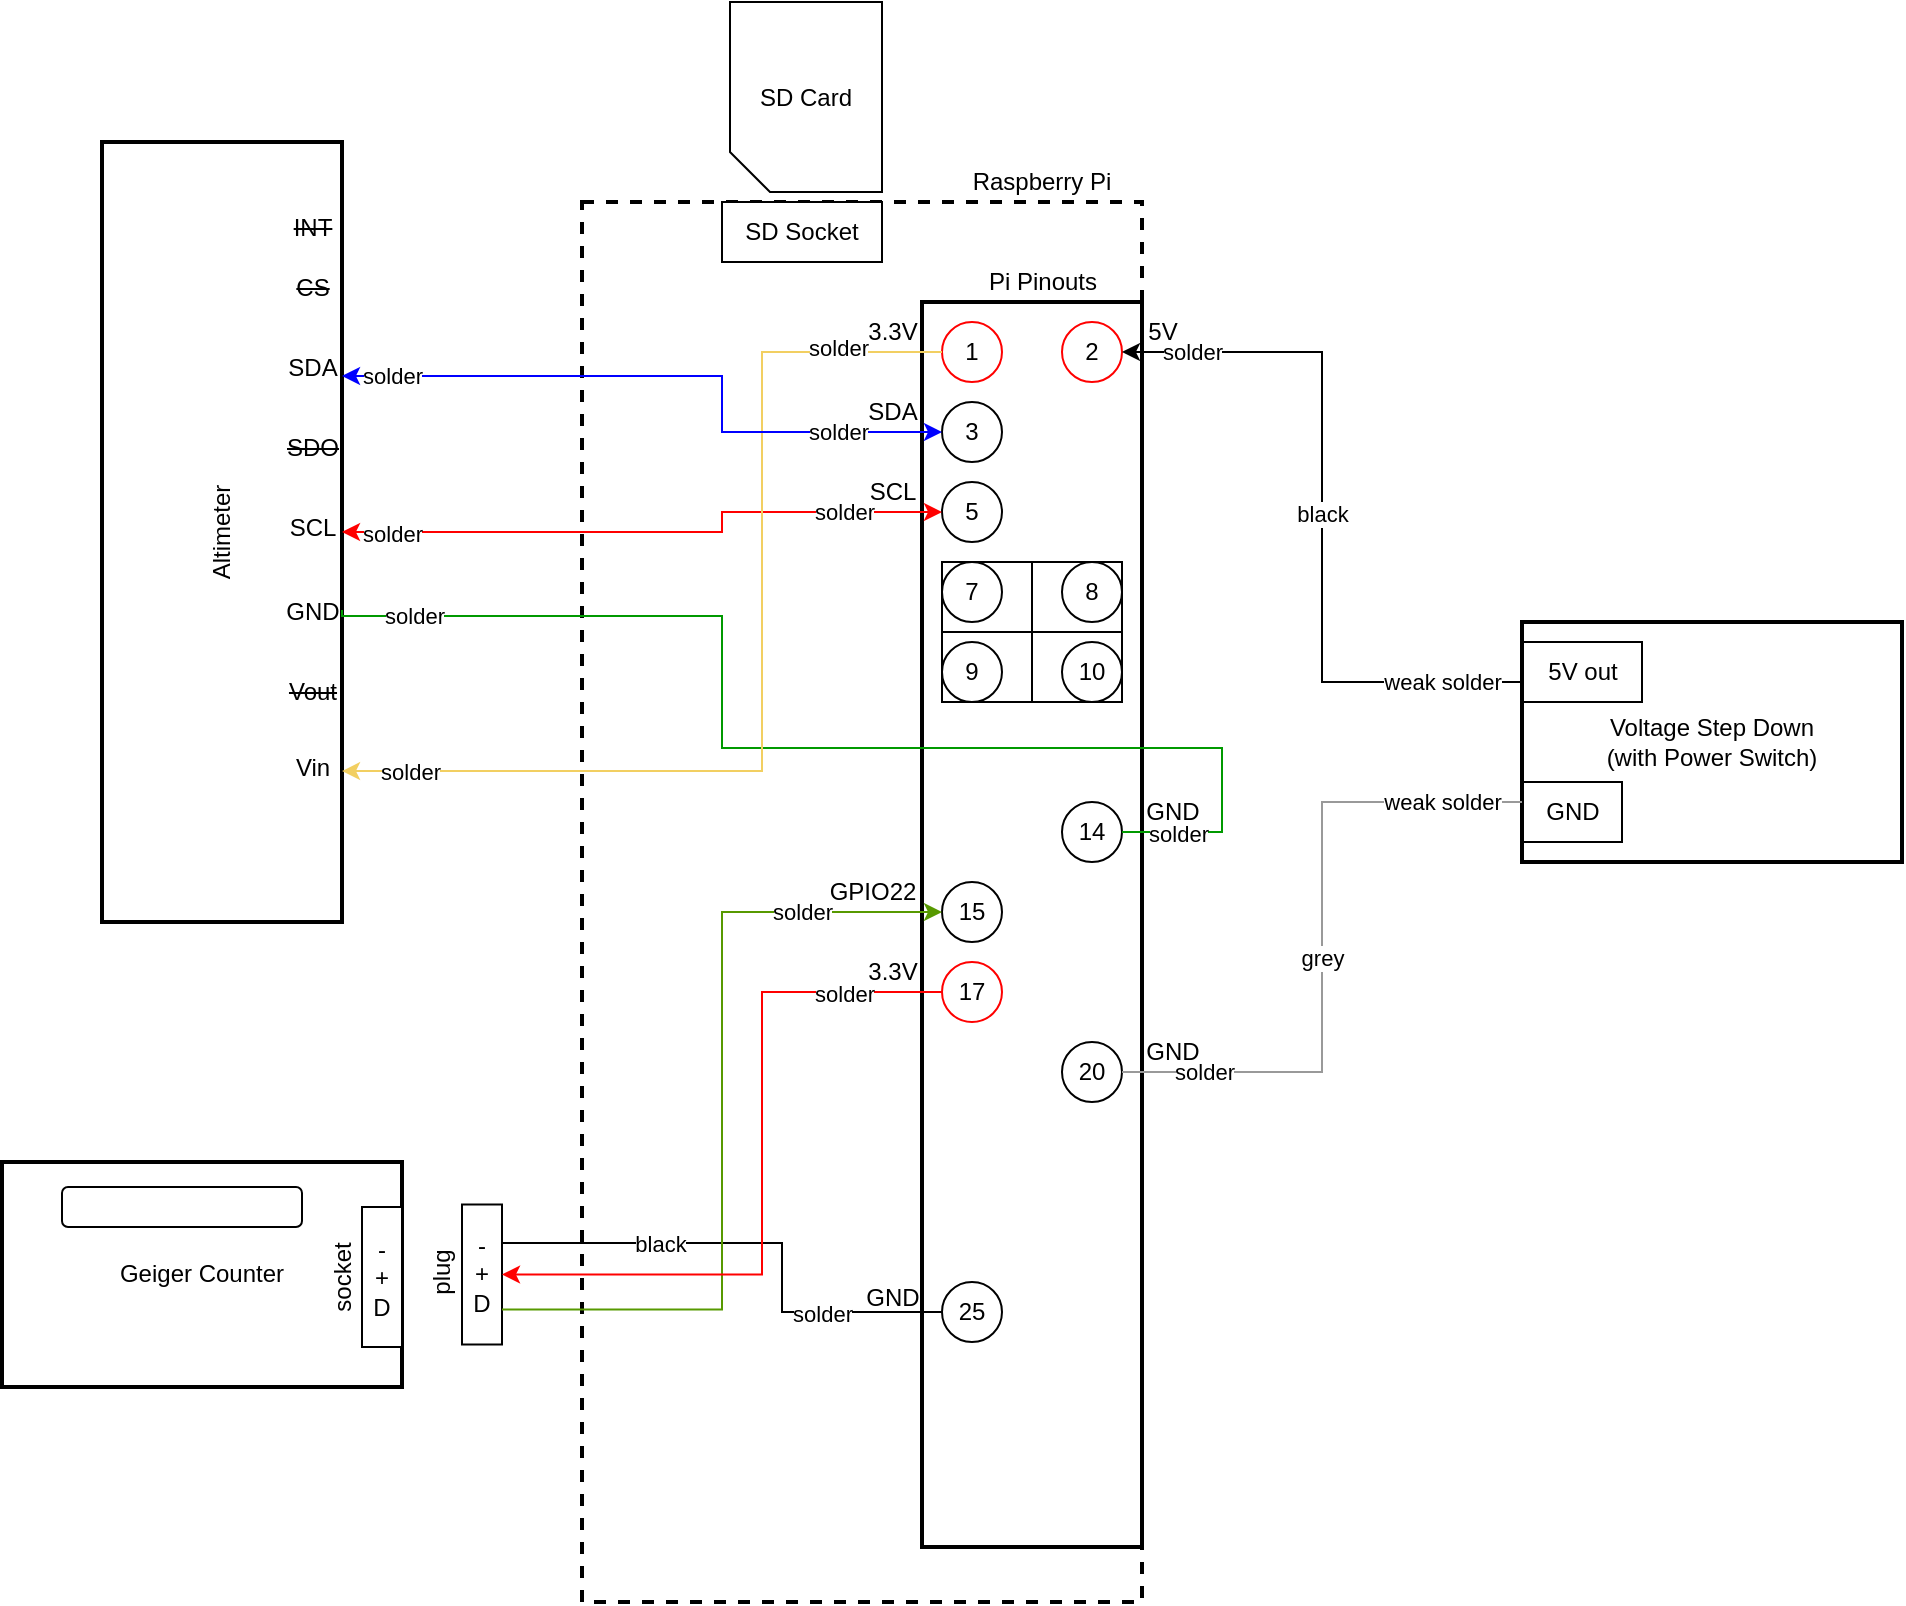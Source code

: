 <mxfile version="24.4.8" type="device">
  <diagram name="Page-1" id="16e2658f-23c8-b752-8be9-c03fbebb8bbe">
    <mxGraphModel dx="1026" dy="659" grid="1" gridSize="10" guides="1" tooltips="1" connect="1" arrows="1" fold="1" page="1" pageScale="1" pageWidth="1100" pageHeight="850" background="none" math="0" shadow="0">
      <root>
        <mxCell id="0" />
        <mxCell id="1" parent="0" />
        <mxCell id="DTEQzRUjmAOOLGA9nSvv-15" value="" style="group" parent="1" vertex="1" connectable="0">
          <mxGeometry x="320" y="100" width="320" height="720" as="geometry" />
        </mxCell>
        <mxCell id="DTEQzRUjmAOOLGA9nSvv-14" value="" style="group" parent="DTEQzRUjmAOOLGA9nSvv-15" vertex="1" connectable="0">
          <mxGeometry width="280" height="720" as="geometry" />
        </mxCell>
        <mxCell id="DTEQzRUjmAOOLGA9nSvv-8" value="" style="rounded=0;whiteSpace=wrap;html=1;dashed=1;strokeWidth=2;" parent="DTEQzRUjmAOOLGA9nSvv-14" vertex="1">
          <mxGeometry y="20" width="280" height="700" as="geometry" />
        </mxCell>
        <mxCell id="DTEQzRUjmAOOLGA9nSvv-11" value="Raspberry Pi" style="text;html=1;align=center;verticalAlign=middle;whiteSpace=wrap;rounded=0;" parent="DTEQzRUjmAOOLGA9nSvv-14" vertex="1">
          <mxGeometry x="190" width="80" height="20" as="geometry" />
        </mxCell>
        <mxCell id="DTEQzRUjmAOOLGA9nSvv-12" value="SD Socket" style="rounded=0;whiteSpace=wrap;html=1;" parent="DTEQzRUjmAOOLGA9nSvv-14" vertex="1">
          <mxGeometry x="70" y="20" width="80" height="30" as="geometry" />
        </mxCell>
        <mxCell id="l7NtF2umZ_qrGKWd3am9-107" value="" style="group" parent="DTEQzRUjmAOOLGA9nSvv-15" vertex="1" connectable="0">
          <mxGeometry x="110" y="40" width="210" height="652.5" as="geometry" />
        </mxCell>
        <mxCell id="l7NtF2umZ_qrGKWd3am9-41" value="5V" style="text;html=1;align=center;verticalAlign=middle;resizable=0;points=[];autosize=1;strokeColor=none;fillColor=none;" parent="l7NtF2umZ_qrGKWd3am9-107" vertex="1">
          <mxGeometry x="160" y="30" width="40" height="30" as="geometry" />
        </mxCell>
        <mxCell id="l7NtF2umZ_qrGKWd3am9-46" value="GND" style="text;html=1;align=center;verticalAlign=middle;resizable=0;points=[];autosize=1;strokeColor=none;fillColor=none;" parent="l7NtF2umZ_qrGKWd3am9-107" vertex="1">
          <mxGeometry x="160" y="390" width="50" height="30" as="geometry" />
        </mxCell>
        <mxCell id="l7NtF2umZ_qrGKWd3am9-57" value="3.3V" style="text;html=1;align=center;verticalAlign=middle;resizable=0;points=[];autosize=1;strokeColor=none;fillColor=none;" parent="l7NtF2umZ_qrGKWd3am9-107" vertex="1">
          <mxGeometry x="20" y="30" width="50" height="30" as="geometry" />
        </mxCell>
        <mxCell id="l7NtF2umZ_qrGKWd3am9-71" value="SCL" style="text;html=1;align=center;verticalAlign=middle;resizable=0;points=[];autosize=1;strokeColor=none;fillColor=none;" parent="l7NtF2umZ_qrGKWd3am9-107" vertex="1">
          <mxGeometry x="20" y="110" width="50" height="30" as="geometry" />
        </mxCell>
        <mxCell id="l7NtF2umZ_qrGKWd3am9-76" value="SDA" style="text;html=1;align=center;verticalAlign=middle;resizable=0;points=[];autosize=1;strokeColor=none;fillColor=none;" parent="l7NtF2umZ_qrGKWd3am9-107" vertex="1">
          <mxGeometry x="20" y="70" width="50" height="30" as="geometry" />
        </mxCell>
        <mxCell id="l7NtF2umZ_qrGKWd3am9-89" value="GPIO22" style="text;html=1;align=center;verticalAlign=middle;resizable=0;points=[];autosize=1;strokeColor=none;fillColor=none;" parent="l7NtF2umZ_qrGKWd3am9-107" vertex="1">
          <mxGeometry y="310" width="70" height="30" as="geometry" />
        </mxCell>
        <mxCell id="l7NtF2umZ_qrGKWd3am9-94" value="3.3V" style="text;html=1;align=center;verticalAlign=middle;resizable=0;points=[];autosize=1;strokeColor=none;fillColor=none;" parent="l7NtF2umZ_qrGKWd3am9-107" vertex="1">
          <mxGeometry x="20" y="350" width="50" height="30" as="geometry" />
        </mxCell>
        <mxCell id="l7NtF2umZ_qrGKWd3am9-101" value="GND" style="text;html=1;align=center;verticalAlign=middle;resizable=0;points=[];autosize=1;strokeColor=none;fillColor=none;" parent="l7NtF2umZ_qrGKWd3am9-107" vertex="1">
          <mxGeometry x="20" y="512.5" width="50" height="30" as="geometry" />
        </mxCell>
        <mxCell id="l7NtF2umZ_qrGKWd3am9-106" value="" style="group;strokeWidth=1;" parent="l7NtF2umZ_qrGKWd3am9-107" vertex="1" connectable="0">
          <mxGeometry x="60" width="110" height="652.5" as="geometry" />
        </mxCell>
        <mxCell id="l7NtF2umZ_qrGKWd3am9-3" value="" style="rounded=0;whiteSpace=wrap;html=1;strokeWidth=2;" parent="l7NtF2umZ_qrGKWd3am9-106" vertex="1">
          <mxGeometry y="30" width="110" height="622.5" as="geometry" />
        </mxCell>
        <mxCell id="l7NtF2umZ_qrGKWd3am9-4" value="1" style="ellipse;whiteSpace=wrap;html=1;aspect=fixed;strokeColor=#FF0000;" parent="l7NtF2umZ_qrGKWd3am9-106" vertex="1">
          <mxGeometry x="10" y="40" width="30" height="30" as="geometry" />
        </mxCell>
        <mxCell id="l7NtF2umZ_qrGKWd3am9-5" value="3" style="ellipse;whiteSpace=wrap;html=1;aspect=fixed;" parent="l7NtF2umZ_qrGKWd3am9-106" vertex="1">
          <mxGeometry x="10" y="80" width="30" height="30" as="geometry" />
        </mxCell>
        <mxCell id="l7NtF2umZ_qrGKWd3am9-6" value="5" style="ellipse;whiteSpace=wrap;html=1;aspect=fixed;" parent="l7NtF2umZ_qrGKWd3am9-106" vertex="1">
          <mxGeometry x="10" y="120" width="30" height="30" as="geometry" />
        </mxCell>
        <mxCell id="l7NtF2umZ_qrGKWd3am9-7" value="2" style="ellipse;whiteSpace=wrap;html=1;aspect=fixed;strokeColor=#FF0000;" parent="l7NtF2umZ_qrGKWd3am9-106" vertex="1">
          <mxGeometry x="70" y="40" width="30" height="30" as="geometry" />
        </mxCell>
        <mxCell id="l7NtF2umZ_qrGKWd3am9-9" value="20" style="ellipse;whiteSpace=wrap;html=1;aspect=fixed;" parent="l7NtF2umZ_qrGKWd3am9-106" vertex="1">
          <mxGeometry x="70" y="400" width="30" height="30" as="geometry" />
        </mxCell>
        <mxCell id="l7NtF2umZ_qrGKWd3am9-19" value="14" style="ellipse;whiteSpace=wrap;html=1;aspect=fixed;" parent="l7NtF2umZ_qrGKWd3am9-106" vertex="1">
          <mxGeometry x="70" y="280" width="30" height="30" as="geometry" />
        </mxCell>
        <mxCell id="l7NtF2umZ_qrGKWd3am9-20" value="15" style="ellipse;whiteSpace=wrap;html=1;aspect=fixed;" parent="l7NtF2umZ_qrGKWd3am9-106" vertex="1">
          <mxGeometry x="10" y="320" width="30" height="30" as="geometry" />
        </mxCell>
        <mxCell id="l7NtF2umZ_qrGKWd3am9-21" value="25" style="ellipse;whiteSpace=wrap;html=1;aspect=fixed;" parent="l7NtF2umZ_qrGKWd3am9-106" vertex="1">
          <mxGeometry x="10" y="520" width="30" height="30" as="geometry" />
        </mxCell>
        <mxCell id="l7NtF2umZ_qrGKWd3am9-22" value="17" style="ellipse;whiteSpace=wrap;html=1;aspect=fixed;strokeColor=#FF0000;" parent="l7NtF2umZ_qrGKWd3am9-106" vertex="1">
          <mxGeometry x="10" y="360" width="30" height="30" as="geometry" />
        </mxCell>
        <mxCell id="l7NtF2umZ_qrGKWd3am9-28" value="Pi Pinouts" style="text;html=1;align=center;verticalAlign=middle;whiteSpace=wrap;rounded=0;" parent="l7NtF2umZ_qrGKWd3am9-106" vertex="1">
          <mxGeometry x="23" y="10" width="75" height="20" as="geometry" />
        </mxCell>
        <mxCell id="l7NtF2umZ_qrGKWd3am9-105" value="" style="group" parent="l7NtF2umZ_qrGKWd3am9-106" vertex="1" connectable="0">
          <mxGeometry x="10" y="160" width="90" height="70" as="geometry" />
        </mxCell>
        <mxCell id="l7NtF2umZ_qrGKWd3am9-15" value="" style="rounded=0;whiteSpace=wrap;html=1;" parent="l7NtF2umZ_qrGKWd3am9-105" vertex="1">
          <mxGeometry width="90" height="70" as="geometry" />
        </mxCell>
        <mxCell id="l7NtF2umZ_qrGKWd3am9-10" value="7" style="ellipse;whiteSpace=wrap;html=1;aspect=fixed;" parent="l7NtF2umZ_qrGKWd3am9-105" vertex="1">
          <mxGeometry width="30" height="30" as="geometry" />
        </mxCell>
        <mxCell id="l7NtF2umZ_qrGKWd3am9-11" value="8" style="ellipse;whiteSpace=wrap;html=1;aspect=fixed;" parent="l7NtF2umZ_qrGKWd3am9-105" vertex="1">
          <mxGeometry x="60" width="30" height="30" as="geometry" />
        </mxCell>
        <mxCell id="l7NtF2umZ_qrGKWd3am9-12" value="9" style="ellipse;whiteSpace=wrap;html=1;aspect=fixed;" parent="l7NtF2umZ_qrGKWd3am9-105" vertex="1">
          <mxGeometry y="40" width="30" height="30" as="geometry" />
        </mxCell>
        <mxCell id="l7NtF2umZ_qrGKWd3am9-13" value="10" style="ellipse;whiteSpace=wrap;html=1;aspect=fixed;" parent="l7NtF2umZ_qrGKWd3am9-105" vertex="1">
          <mxGeometry x="60" y="40" width="30" height="30" as="geometry" />
        </mxCell>
        <mxCell id="l7NtF2umZ_qrGKWd3am9-16" value="" style="endArrow=none;html=1;rounded=0;exitX=0;exitY=0.5;exitDx=0;exitDy=0;entryX=1;entryY=0.5;entryDx=0;entryDy=0;" parent="l7NtF2umZ_qrGKWd3am9-105" source="l7NtF2umZ_qrGKWd3am9-15" target="l7NtF2umZ_qrGKWd3am9-15" edge="1">
          <mxGeometry width="50" height="50" relative="1" as="geometry">
            <mxPoint x="20" y="130" as="sourcePoint" />
            <mxPoint x="70" y="80" as="targetPoint" />
          </mxGeometry>
        </mxCell>
        <mxCell id="l7NtF2umZ_qrGKWd3am9-17" value="" style="endArrow=none;html=1;rounded=0;entryX=0.5;entryY=0;entryDx=0;entryDy=0;exitX=0.5;exitY=1;exitDx=0;exitDy=0;" parent="l7NtF2umZ_qrGKWd3am9-105" source="l7NtF2umZ_qrGKWd3am9-15" target="l7NtF2umZ_qrGKWd3am9-15" edge="1">
          <mxGeometry width="50" height="50" relative="1" as="geometry">
            <mxPoint x="20" y="130" as="sourcePoint" />
            <mxPoint x="70" y="80" as="targetPoint" />
          </mxGeometry>
        </mxCell>
        <mxCell id="l7NtF2umZ_qrGKWd3am9-66" value="GND" style="text;html=1;align=center;verticalAlign=middle;resizable=0;points=[];autosize=1;strokeColor=none;fillColor=none;" parent="l7NtF2umZ_qrGKWd3am9-107" vertex="1">
          <mxGeometry x="160" y="270" width="50" height="30" as="geometry" />
        </mxCell>
        <mxCell id="l7NtF2umZ_qrGKWd3am9-104" value="" style="group" parent="1" vertex="1" connectable="0">
          <mxGeometry x="240" y="621.25" width="40" height="70" as="geometry" />
        </mxCell>
        <mxCell id="l7NtF2umZ_qrGKWd3am9-87" value="-&lt;div&gt;+&lt;/div&gt;&lt;div&gt;D&lt;/div&gt;" style="rounded=0;whiteSpace=wrap;html=1;" parent="l7NtF2umZ_qrGKWd3am9-104" vertex="1">
          <mxGeometry x="20" width="20" height="70" as="geometry" />
        </mxCell>
        <mxCell id="l7NtF2umZ_qrGKWd3am9-91" value="plug" style="text;html=1;align=center;verticalAlign=middle;whiteSpace=wrap;rounded=0;flipV=1;flipH=1;direction=east;horizontal=0;" parent="l7NtF2umZ_qrGKWd3am9-104" vertex="1">
          <mxGeometry y="18.75" width="20" height="30" as="geometry" />
        </mxCell>
        <mxCell id="l7NtF2umZ_qrGKWd3am9-86" value="" style="group;strokeWidth=1;strokeColor=none;" parent="1" vertex="1" connectable="0">
          <mxGeometry x="80" y="90" width="130" height="390" as="geometry" />
        </mxCell>
        <mxCell id="l7NtF2umZ_qrGKWd3am9-52" value="Altimeter" style="rounded=0;whiteSpace=wrap;html=1;points=[[0,0,0,0,0],[0,0.25,0,0,0],[0,0.5,0,0,0],[0,0.75,0,0,0],[0,1,0,0,0],[0.25,0,0,0,0],[0.25,1,0,0,0],[0.5,0,0,0,0],[0.5,1,0,0,0],[0.75,0,0,0,0],[0.75,1,0,0,0],[1,0,0,0,0],[1,0.1,0,0,0],[1,0.2,0,0,0],[1,0.3,0,0,0],[1,0.4,0,0,0],[1,0.5,0,0,0],[1,0.6,0,0,0],[1,0.7,0,0,0],[1,0.8,0,0,0],[1,1,0,0,0]];horizontal=0;strokeWidth=2;" parent="l7NtF2umZ_qrGKWd3am9-86" vertex="1">
          <mxGeometry width="120" height="390" as="geometry" />
        </mxCell>
        <mxCell id="l7NtF2umZ_qrGKWd3am9-55" value="Vin" style="text;html=1;align=center;verticalAlign=middle;resizable=0;points=[];autosize=1;strokeColor=none;fillColor=none;" parent="l7NtF2umZ_qrGKWd3am9-86" vertex="1">
          <mxGeometry x="85" y="297.5" width="40" height="30" as="geometry" />
        </mxCell>
        <mxCell id="l7NtF2umZ_qrGKWd3am9-59" value="&lt;strike&gt;Vout&lt;/strike&gt;" style="text;html=1;align=center;verticalAlign=middle;resizable=0;points=[];autosize=1;strokeColor=none;fillColor=none;textShadow=0;" parent="l7NtF2umZ_qrGKWd3am9-86" vertex="1">
          <mxGeometry x="80" y="260" width="50" height="30" as="geometry" />
        </mxCell>
        <mxCell id="l7NtF2umZ_qrGKWd3am9-60" value="GND" style="text;html=1;align=center;verticalAlign=middle;resizable=0;points=[];autosize=1;strokeColor=none;fillColor=none;" parent="l7NtF2umZ_qrGKWd3am9-86" vertex="1">
          <mxGeometry x="80" y="220" width="50" height="30" as="geometry" />
        </mxCell>
        <mxCell id="l7NtF2umZ_qrGKWd3am9-70" value="SCL" style="text;html=1;align=center;verticalAlign=middle;resizable=0;points=[];autosize=1;strokeColor=none;fillColor=none;" parent="l7NtF2umZ_qrGKWd3am9-86" vertex="1">
          <mxGeometry x="80" y="177.5" width="50" height="30" as="geometry" />
        </mxCell>
        <mxCell id="l7NtF2umZ_qrGKWd3am9-75" value="SDA" style="text;html=1;align=center;verticalAlign=middle;resizable=0;points=[];autosize=1;strokeColor=none;fillColor=none;" parent="l7NtF2umZ_qrGKWd3am9-86" vertex="1">
          <mxGeometry x="80" y="97.5" width="50" height="30" as="geometry" />
        </mxCell>
        <mxCell id="l7NtF2umZ_qrGKWd3am9-77" value="&lt;strike&gt;SDO&lt;/strike&gt;" style="text;html=1;align=center;verticalAlign=middle;resizable=0;points=[];autosize=1;strokeColor=none;fillColor=none;textShadow=0;" parent="l7NtF2umZ_qrGKWd3am9-86" vertex="1">
          <mxGeometry x="80" y="137.5" width="50" height="30" as="geometry" />
        </mxCell>
        <mxCell id="l7NtF2umZ_qrGKWd3am9-78" value="&lt;strike&gt;CS&lt;/strike&gt;" style="text;html=1;align=center;verticalAlign=middle;resizable=0;points=[];autosize=1;strokeColor=none;fillColor=none;textShadow=0;" parent="l7NtF2umZ_qrGKWd3am9-86" vertex="1">
          <mxGeometry x="85" y="57.5" width="40" height="30" as="geometry" />
        </mxCell>
        <mxCell id="l7NtF2umZ_qrGKWd3am9-79" value="&lt;strike&gt;INT&lt;/strike&gt;" style="text;html=1;align=center;verticalAlign=middle;resizable=0;points=[];autosize=1;strokeColor=none;fillColor=none;textShadow=0;" parent="l7NtF2umZ_qrGKWd3am9-86" vertex="1">
          <mxGeometry x="85" y="27.5" width="40" height="30" as="geometry" />
        </mxCell>
        <mxCell id="l7NtF2umZ_qrGKWd3am9-67" style="edgeStyle=orthogonalEdgeStyle;rounded=0;orthogonalLoop=1;jettySize=auto;html=1;exitX=0;exitY=0.5;exitDx=0;exitDy=0;startArrow=classic;startFill=1;strokeColor=#FF0000;" parent="1" source="l7NtF2umZ_qrGKWd3am9-6" target="l7NtF2umZ_qrGKWd3am9-52" edge="1">
          <mxGeometry relative="1" as="geometry">
            <Array as="points">
              <mxPoint x="390" y="275" />
              <mxPoint x="390" y="285" />
            </Array>
          </mxGeometry>
        </mxCell>
        <mxCell id="l7NtF2umZ_qrGKWd3am9-68" value="solder" style="edgeLabel;html=1;align=center;verticalAlign=middle;resizable=0;points=[];" parent="l7NtF2umZ_qrGKWd3am9-67" vertex="1" connectable="0">
          <mxGeometry x="0.844" y="1" relative="1" as="geometry">
            <mxPoint x="1" as="offset" />
          </mxGeometry>
        </mxCell>
        <mxCell id="l7NtF2umZ_qrGKWd3am9-69" value="solder" style="edgeLabel;html=1;align=center;verticalAlign=middle;resizable=0;points=[];" parent="l7NtF2umZ_qrGKWd3am9-67" vertex="1" connectable="0">
          <mxGeometry x="-0.699" relative="1" as="geometry">
            <mxPoint x="-3" as="offset" />
          </mxGeometry>
        </mxCell>
        <mxCell id="l7NtF2umZ_qrGKWd3am9-61" style="edgeStyle=orthogonalEdgeStyle;rounded=0;orthogonalLoop=1;jettySize=auto;html=1;entryX=1;entryY=0.6;entryDx=0;entryDy=0;entryPerimeter=0;endArrow=none;endFill=0;strokeColor=#009900;exitX=1;exitY=0.5;exitDx=0;exitDy=0;" parent="1" source="l7NtF2umZ_qrGKWd3am9-19" target="l7NtF2umZ_qrGKWd3am9-52" edge="1">
          <mxGeometry relative="1" as="geometry">
            <mxPoint x="260" y="502.5" as="targetPoint" />
            <mxPoint x="730" y="462.5" as="sourcePoint" />
            <Array as="points">
              <mxPoint x="640" y="435" />
              <mxPoint x="640" y="393" />
              <mxPoint x="390" y="393" />
              <mxPoint x="390" y="327" />
              <mxPoint x="200" y="327" />
            </Array>
          </mxGeometry>
        </mxCell>
        <mxCell id="l7NtF2umZ_qrGKWd3am9-65" value="solder" style="edgeLabel;html=1;align=center;verticalAlign=middle;resizable=0;points=[];" parent="l7NtF2umZ_qrGKWd3am9-61" vertex="1" connectable="0">
          <mxGeometry x="-0.94" y="1" relative="1" as="geometry">
            <mxPoint x="10" y="2" as="offset" />
          </mxGeometry>
        </mxCell>
        <mxCell id="l7NtF2umZ_qrGKWd3am9-64" value="solder" style="edgeLabel;html=1;align=center;verticalAlign=middle;resizable=0;points=[];" parent="l7NtF2umZ_qrGKWd3am9-61" vertex="1" connectable="0">
          <mxGeometry x="0.871" relative="1" as="geometry">
            <mxPoint as="offset" />
          </mxGeometry>
        </mxCell>
        <mxCell id="l7NtF2umZ_qrGKWd3am9-99" style="edgeStyle=orthogonalEdgeStyle;rounded=0;orthogonalLoop=1;jettySize=auto;html=1;exitX=0;exitY=0.5;exitDx=0;exitDy=0;entryX=1;entryY=0.25;entryDx=0;entryDy=0;endArrow=none;endFill=0;" parent="1" source="l7NtF2umZ_qrGKWd3am9-21" target="l7NtF2umZ_qrGKWd3am9-87" edge="1">
          <mxGeometry relative="1" as="geometry">
            <Array as="points">
              <mxPoint x="420" y="675.5" />
              <mxPoint x="420" y="640.5" />
              <mxPoint x="280" y="640.5" />
            </Array>
          </mxGeometry>
        </mxCell>
        <mxCell id="l7NtF2umZ_qrGKWd3am9-100" value="solder" style="edgeLabel;html=1;align=center;verticalAlign=middle;resizable=0;points=[];" parent="l7NtF2umZ_qrGKWd3am9-99" vertex="1" connectable="0">
          <mxGeometry x="-0.733" y="1" relative="1" as="geometry">
            <mxPoint x="-26" as="offset" />
          </mxGeometry>
        </mxCell>
        <mxCell id="l7NtF2umZ_qrGKWd3am9-102" value="black" style="edgeLabel;html=1;align=center;verticalAlign=middle;resizable=0;points=[];" parent="l7NtF2umZ_qrGKWd3am9-99" vertex="1" connectable="0">
          <mxGeometry x="0.372" relative="1" as="geometry">
            <mxPoint as="offset" />
          </mxGeometry>
        </mxCell>
        <mxCell id="l7NtF2umZ_qrGKWd3am9-51" value="" style="group" parent="1" vertex="1" connectable="0">
          <mxGeometry x="790" y="330" width="190" height="120" as="geometry" />
        </mxCell>
        <mxCell id="l7NtF2umZ_qrGKWd3am9-30" value="Voltage Step Down&lt;div&gt;(with Power Switch)&lt;/div&gt;" style="rounded=0;whiteSpace=wrap;html=1;strokeWidth=2;" parent="l7NtF2umZ_qrGKWd3am9-51" vertex="1">
          <mxGeometry width="190" height="120" as="geometry" />
        </mxCell>
        <mxCell id="l7NtF2umZ_qrGKWd3am9-42" value="5V out" style="text;html=1;align=center;verticalAlign=middle;resizable=0;points=[];autosize=1;strokeColor=default;fillColor=none;" parent="l7NtF2umZ_qrGKWd3am9-51" vertex="1">
          <mxGeometry y="10" width="60" height="30" as="geometry" />
        </mxCell>
        <mxCell id="l7NtF2umZ_qrGKWd3am9-45" value="GND" style="text;html=1;align=center;verticalAlign=middle;resizable=0;points=[];autosize=1;strokeColor=default;fillColor=none;" parent="l7NtF2umZ_qrGKWd3am9-51" vertex="1">
          <mxGeometry y="80" width="50" height="30" as="geometry" />
        </mxCell>
        <mxCell id="l7NtF2umZ_qrGKWd3am9-53" style="edgeStyle=orthogonalEdgeStyle;rounded=0;orthogonalLoop=1;jettySize=auto;html=1;exitX=0;exitY=0.5;exitDx=0;exitDy=0;strokeColor=#F2CF61;endArrow=classic;endFill=1;startArrow=none;startFill=0;entryX=0.875;entryY=0.567;entryDx=0;entryDy=0;entryPerimeter=0;" parent="1" source="l7NtF2umZ_qrGKWd3am9-4" target="l7NtF2umZ_qrGKWd3am9-55" edge="1">
          <mxGeometry relative="1" as="geometry">
            <mxPoint x="240" y="442.5" as="targetPoint" />
            <Array as="points">
              <mxPoint x="410" y="195.5" />
              <mxPoint x="410" y="404.5" />
            </Array>
          </mxGeometry>
        </mxCell>
        <mxCell id="l7NtF2umZ_qrGKWd3am9-56" value="solder" style="edgeLabel;html=1;align=center;verticalAlign=middle;resizable=0;points=[];" parent="l7NtF2umZ_qrGKWd3am9-53" vertex="1" connectable="0">
          <mxGeometry x="0.87" relative="1" as="geometry">
            <mxPoint x="1" as="offset" />
          </mxGeometry>
        </mxCell>
        <mxCell id="l7NtF2umZ_qrGKWd3am9-58" value="solder" style="edgeLabel;html=1;align=center;verticalAlign=middle;resizable=0;points=[];" parent="l7NtF2umZ_qrGKWd3am9-53" vertex="1" connectable="0">
          <mxGeometry x="-0.796" y="-2" relative="1" as="geometry">
            <mxPoint as="offset" />
          </mxGeometry>
        </mxCell>
        <mxCell id="l7NtF2umZ_qrGKWd3am9-72" style="edgeStyle=orthogonalEdgeStyle;rounded=0;orthogonalLoop=1;jettySize=auto;html=1;exitX=0;exitY=0.5;exitDx=0;exitDy=0;entryX=1;entryY=0.3;entryDx=0;entryDy=0;entryPerimeter=0;startArrow=classic;startFill=1;strokeColor=#0000FF;" parent="1" source="l7NtF2umZ_qrGKWd3am9-5" target="l7NtF2umZ_qrGKWd3am9-52" edge="1">
          <mxGeometry relative="1" as="geometry">
            <Array as="points">
              <mxPoint x="390" y="235" />
              <mxPoint x="390" y="207" />
            </Array>
          </mxGeometry>
        </mxCell>
        <mxCell id="l7NtF2umZ_qrGKWd3am9-73" value="solder" style="edgeLabel;html=1;align=center;verticalAlign=middle;resizable=0;points=[];" parent="l7NtF2umZ_qrGKWd3am9-72" vertex="1" connectable="0">
          <mxGeometry x="-0.683" relative="1" as="geometry">
            <mxPoint as="offset" />
          </mxGeometry>
        </mxCell>
        <mxCell id="l7NtF2umZ_qrGKWd3am9-74" value="solder" style="edgeLabel;html=1;align=center;verticalAlign=middle;resizable=0;points=[];" parent="l7NtF2umZ_qrGKWd3am9-72" vertex="1" connectable="0">
          <mxGeometry x="0.85" relative="1" as="geometry">
            <mxPoint as="offset" />
          </mxGeometry>
        </mxCell>
        <mxCell id="l7NtF2umZ_qrGKWd3am9-88" style="edgeStyle=orthogonalEdgeStyle;rounded=0;orthogonalLoop=1;jettySize=auto;html=1;exitX=1;exitY=0.75;exitDx=0;exitDy=0;entryX=0;entryY=0.5;entryDx=0;entryDy=0;fontColor=#000000;strokeColor=#579900;" parent="1" source="l7NtF2umZ_qrGKWd3am9-87" target="l7NtF2umZ_qrGKWd3am9-20" edge="1">
          <mxGeometry relative="1" as="geometry" />
        </mxCell>
        <mxCell id="l7NtF2umZ_qrGKWd3am9-90" value="solder" style="edgeLabel;html=1;align=center;verticalAlign=middle;resizable=0;points=[];" parent="l7NtF2umZ_qrGKWd3am9-88" vertex="1" connectable="0">
          <mxGeometry x="0.814" relative="1" as="geometry">
            <mxPoint x="-31" as="offset" />
          </mxGeometry>
        </mxCell>
        <mxCell id="l7NtF2umZ_qrGKWd3am9-103" value="" style="group" parent="1" vertex="1" connectable="0">
          <mxGeometry x="30" y="600" width="200" height="112.5" as="geometry" />
        </mxCell>
        <mxCell id="l7NtF2umZ_qrGKWd3am9-82" value="Geiger Counter" style="rounded=0;whiteSpace=wrap;html=1;points=[[0,0,0,0,0],[0,0.25,0,0,0],[0,0.5,0,0,0],[0,0.75,0,0,0],[0,1,0,0,0],[0.25,0,0,0,0],[0.25,1,0,0,0],[0.5,0,0,0,0],[0.5,1,0,0,0],[0.75,0,0,0,0],[0.75,1,0,0,0],[1,0,0,0,0],[1,0.4,0,0,0],[1,0.5,0,0,0],[1,0.6,0,0,0],[1,1,0,0,0]];strokeWidth=2;" parent="l7NtF2umZ_qrGKWd3am9-103" vertex="1">
          <mxGeometry width="200" height="112.5" as="geometry" />
        </mxCell>
        <mxCell id="l7NtF2umZ_qrGKWd3am9-83" value="-&lt;div&gt;+&lt;/div&gt;&lt;div&gt;D&lt;/div&gt;" style="rounded=0;whiteSpace=wrap;html=1;" parent="l7NtF2umZ_qrGKWd3am9-103" vertex="1">
          <mxGeometry x="180" y="22.5" width="20" height="70" as="geometry" />
        </mxCell>
        <mxCell id="l7NtF2umZ_qrGKWd3am9-84" value="" style="rounded=1;whiteSpace=wrap;html=1;" parent="l7NtF2umZ_qrGKWd3am9-103" vertex="1">
          <mxGeometry x="30" y="12.5" width="120" height="20" as="geometry" />
        </mxCell>
        <mxCell id="l7NtF2umZ_qrGKWd3am9-85" value="socket" style="text;html=1;align=center;verticalAlign=middle;whiteSpace=wrap;rounded=0;flipV=1;flipH=1;direction=east;horizontal=0;" parent="l7NtF2umZ_qrGKWd3am9-103" vertex="1">
          <mxGeometry x="160" y="33.75" width="20" height="47.5" as="geometry" />
        </mxCell>
        <mxCell id="l7NtF2umZ_qrGKWd3am9-109" style="edgeStyle=orthogonalEdgeStyle;rounded=0;orthogonalLoop=1;jettySize=auto;html=1;exitX=1;exitY=0.5;exitDx=0;exitDy=0;entryX=0;entryY=0.5;entryDx=0;entryDy=0;endArrow=none;endFill=0;startArrow=classic;startFill=1;strokeColor=#FF0000;" parent="1" source="l7NtF2umZ_qrGKWd3am9-87" target="l7NtF2umZ_qrGKWd3am9-22" edge="1">
          <mxGeometry relative="1" as="geometry">
            <Array as="points">
              <mxPoint x="410" y="656.5" />
              <mxPoint x="410" y="515.5" />
            </Array>
          </mxGeometry>
        </mxCell>
        <mxCell id="l7NtF2umZ_qrGKWd3am9-110" value="solder" style="edgeLabel;html=1;align=center;verticalAlign=middle;resizable=0;points=[];" parent="l7NtF2umZ_qrGKWd3am9-109" vertex="1" connectable="0">
          <mxGeometry x="0.729" relative="1" as="geometry">
            <mxPoint y="1" as="offset" />
          </mxGeometry>
        </mxCell>
        <mxCell id="DTEQzRUjmAOOLGA9nSvv-6" value="" style="group" parent="1" vertex="1" connectable="0">
          <mxGeometry x="660" y="250" width="140" height="25" as="geometry" />
        </mxCell>
        <mxCell id="DTEQzRUjmAOOLGA9nSvv-7" value="" style="group" parent="1" vertex="1" connectable="0">
          <mxGeometry x="770" y="190" width="30" height="10" as="geometry" />
        </mxCell>
        <mxCell id="DTEQzRUjmAOOLGA9nSvv-10" value="SD Card" style="shape=card;whiteSpace=wrap;html=1;direction=west;flipH=1;aspect=fixed;size=20;" parent="1" vertex="1">
          <mxGeometry x="394" y="20" width="76" height="95" as="geometry" />
        </mxCell>
        <mxCell id="l7NtF2umZ_qrGKWd3am9-33" style="edgeStyle=orthogonalEdgeStyle;rounded=0;orthogonalLoop=1;jettySize=auto;html=1;entryX=1;entryY=0.5;entryDx=0;entryDy=0;strokeColor=#000000;endArrow=classic;endFill=1;startArrow=none;startFill=0;exitX=0;exitY=0.25;exitDx=0;exitDy=0;" parent="1" target="l7NtF2umZ_qrGKWd3am9-7" edge="1" source="l7NtF2umZ_qrGKWd3am9-30">
          <mxGeometry relative="1" as="geometry">
            <mxPoint x="770" y="195" as="sourcePoint" />
          </mxGeometry>
        </mxCell>
        <mxCell id="l7NtF2umZ_qrGKWd3am9-39" value="solder" style="edgeLabel;html=1;align=center;verticalAlign=middle;resizable=0;points=[];" parent="l7NtF2umZ_qrGKWd3am9-33" vertex="1" connectable="0">
          <mxGeometry x="0.63" relative="1" as="geometry">
            <mxPoint x="-33" as="offset" />
          </mxGeometry>
        </mxCell>
        <mxCell id="l7NtF2umZ_qrGKWd3am9-81" value="black" style="edgeLabel;html=1;align=center;verticalAlign=middle;resizable=0;points=[];" parent="l7NtF2umZ_qrGKWd3am9-33" vertex="1" connectable="0">
          <mxGeometry relative="1" as="geometry">
            <mxPoint y="-2" as="offset" />
          </mxGeometry>
        </mxCell>
        <mxCell id="76aZj061VTTLKj_0q98w-1" value="weak solder" style="edgeLabel;html=1;align=center;verticalAlign=middle;resizable=0;points=[];" vertex="1" connectable="0" parent="l7NtF2umZ_qrGKWd3am9-33">
          <mxGeometry x="-0.841" relative="1" as="geometry">
            <mxPoint x="-11" as="offset" />
          </mxGeometry>
        </mxCell>
        <mxCell id="l7NtF2umZ_qrGKWd3am9-44" style="edgeStyle=orthogonalEdgeStyle;rounded=0;orthogonalLoop=1;jettySize=auto;html=1;exitX=1;exitY=0.5;exitDx=0;exitDy=0;endArrow=none;endFill=0;strokeColor=#999999;entryX=0;entryY=0.75;entryDx=0;entryDy=0;" parent="1" source="l7NtF2umZ_qrGKWd3am9-9" edge="1" target="l7NtF2umZ_qrGKWd3am9-30">
          <mxGeometry relative="1" as="geometry">
            <mxPoint x="760" y="420" as="targetPoint" />
            <Array as="points">
              <mxPoint x="690" y="555" />
              <mxPoint x="690" y="420" />
            </Array>
          </mxGeometry>
        </mxCell>
        <mxCell id="l7NtF2umZ_qrGKWd3am9-47" value="solder" style="edgeLabel;html=1;align=center;verticalAlign=middle;resizable=0;points=[];" parent="l7NtF2umZ_qrGKWd3am9-44" vertex="1" connectable="0">
          <mxGeometry x="-0.598" relative="1" as="geometry">
            <mxPoint x="-27" as="offset" />
          </mxGeometry>
        </mxCell>
        <mxCell id="l7NtF2umZ_qrGKWd3am9-50" value="grey" style="edgeLabel;html=1;align=center;verticalAlign=middle;resizable=0;points=[];" parent="l7NtF2umZ_qrGKWd3am9-44" vertex="1" connectable="0">
          <mxGeometry x="0.111" y="2" relative="1" as="geometry">
            <mxPoint x="2" y="29" as="offset" />
          </mxGeometry>
        </mxCell>
        <mxCell id="76aZj061VTTLKj_0q98w-2" value="weak solder" style="edgeLabel;html=1;align=center;verticalAlign=middle;resizable=0;points=[];" vertex="1" connectable="0" parent="l7NtF2umZ_qrGKWd3am9-44">
          <mxGeometry x="0.797" relative="1" as="geometry">
            <mxPoint x="-6" as="offset" />
          </mxGeometry>
        </mxCell>
      </root>
    </mxGraphModel>
  </diagram>
</mxfile>
